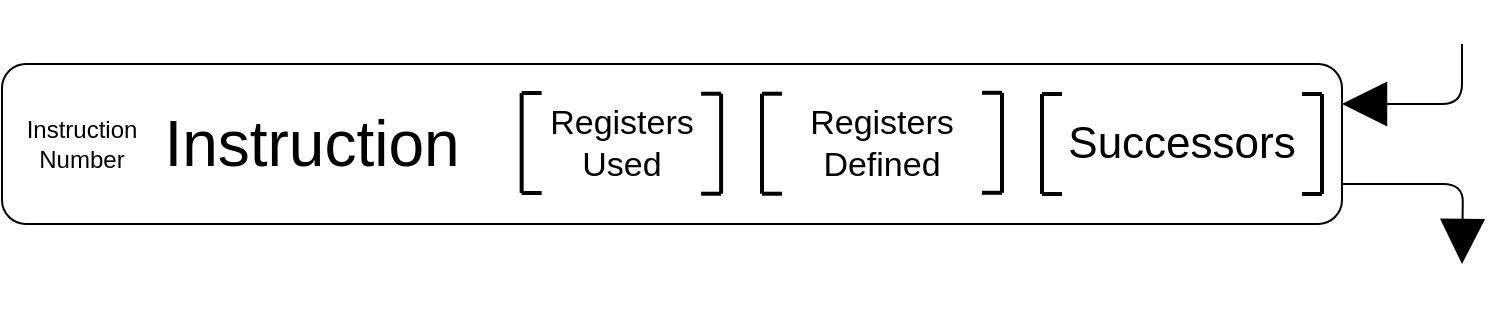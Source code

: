 <mxfile>
    <diagram id="mKeDk5Znd0mfg3aXGU9M" name="Page-1">
        <mxGraphModel dx="1053" dy="643" grid="1" gridSize="10" guides="1" tooltips="1" connect="1" arrows="1" fold="1" page="1" pageScale="1" pageWidth="850" pageHeight="1100" math="0" shadow="0">
            <root>
                <mxCell id="0"/>
                <mxCell id="1" parent="0"/>
                <mxCell id="50" style="edgeStyle=orthogonalEdgeStyle;html=1;exitX=1;exitY=0.75;exitDx=0;exitDy=0;fontSize=32;endArrow=block;endFill=1;endSize=20;" edge="1" parent="1" source="3">
                    <mxGeometry relative="1" as="geometry">
                        <mxPoint x="820" y="140" as="targetPoint"/>
                    </mxGeometry>
                </mxCell>
                <mxCell id="3" value="" style="rounded=1;whiteSpace=wrap;html=1;strokeColor=#000000;" vertex="1" parent="1">
                    <mxGeometry x="90" y="40" width="670" height="80" as="geometry"/>
                </mxCell>
                <mxCell id="7" value="Registers&lt;br style=&quot;font-size: 17px;&quot;&gt;Defined" style="text;html=1;strokeColor=none;fillColor=none;align=center;verticalAlign=middle;whiteSpace=wrap;rounded=0;fontSize=17;" vertex="1" parent="1">
                    <mxGeometry x="480" y="65" width="100" height="30" as="geometry"/>
                </mxCell>
                <mxCell id="8" value="Successors" style="text;html=1;strokeColor=none;fillColor=none;align=center;verticalAlign=middle;whiteSpace=wrap;rounded=0;fontSize=22;" vertex="1" parent="1">
                    <mxGeometry x="650" y="65" width="60" height="30" as="geometry"/>
                </mxCell>
                <mxCell id="29" value="Registers&lt;br style=&quot;font-size: 17px&quot;&gt;Used" style="text;html=1;strokeColor=none;fillColor=none;align=center;verticalAlign=middle;whiteSpace=wrap;rounded=0;fontSize=17;" vertex="1" parent="1">
                    <mxGeometry x="349.83" y="64.67" width="100" height="30" as="geometry"/>
                </mxCell>
                <mxCell id="48" value="Instruction" style="text;html=1;strokeColor=none;fillColor=none;align=center;verticalAlign=middle;whiteSpace=wrap;rounded=0;fontSize=32;" vertex="1" parent="1">
                    <mxGeometry x="150" y="64.67" width="190" height="30" as="geometry"/>
                </mxCell>
                <mxCell id="51" style="edgeStyle=orthogonalEdgeStyle;html=1;fontSize=32;endArrow=block;endFill=1;endSize=20;entryX=1;entryY=0.25;entryDx=0;entryDy=0;" edge="1" parent="1" target="3">
                    <mxGeometry relative="1" as="geometry">
                        <mxPoint x="830" y="110" as="targetPoint"/>
                        <mxPoint x="820" y="30" as="sourcePoint"/>
                        <Array as="points">
                            <mxPoint x="820" y="60"/>
                        </Array>
                    </mxGeometry>
                </mxCell>
                <mxCell id="22" value="" style="endArrow=none;html=1;strokeWidth=2;" edge="1" parent="1">
                    <mxGeometry width="50" height="50" relative="1" as="geometry">
                        <mxPoint x="750" y="105" as="sourcePoint"/>
                        <mxPoint x="750" y="55" as="targetPoint"/>
                    </mxGeometry>
                </mxCell>
                <mxCell id="23" value="" style="endArrow=none;html=1;strokeWidth=2;" edge="1" parent="1">
                    <mxGeometry width="50" height="50" relative="1" as="geometry">
                        <mxPoint x="750" y="105" as="sourcePoint"/>
                        <mxPoint x="740" y="105" as="targetPoint"/>
                    </mxGeometry>
                </mxCell>
                <mxCell id="24" value="" style="endArrow=none;html=1;strokeWidth=2;" edge="1" parent="1">
                    <mxGeometry width="50" height="50" relative="1" as="geometry">
                        <mxPoint x="750" y="55" as="sourcePoint"/>
                        <mxPoint x="740" y="55" as="targetPoint"/>
                    </mxGeometry>
                </mxCell>
                <mxCell id="18" value="" style="endArrow=none;html=1;strokeWidth=2;" edge="1" parent="1">
                    <mxGeometry width="50" height="50" relative="1" as="geometry">
                        <mxPoint x="610" y="105" as="sourcePoint"/>
                        <mxPoint x="610" y="55" as="targetPoint"/>
                    </mxGeometry>
                </mxCell>
                <mxCell id="19" value="" style="endArrow=none;html=1;strokeWidth=2;" edge="1" parent="1">
                    <mxGeometry width="50" height="50" relative="1" as="geometry">
                        <mxPoint x="620" y="105" as="sourcePoint"/>
                        <mxPoint x="610" y="105" as="targetPoint"/>
                    </mxGeometry>
                </mxCell>
                <mxCell id="20" value="" style="endArrow=none;html=1;strokeWidth=2;" edge="1" parent="1">
                    <mxGeometry width="50" height="50" relative="1" as="geometry">
                        <mxPoint x="620" y="55" as="sourcePoint"/>
                        <mxPoint x="610" y="55" as="targetPoint"/>
                    </mxGeometry>
                </mxCell>
                <mxCell id="53" value="" style="endArrow=none;html=1;strokeWidth=2;" edge="1" parent="1">
                    <mxGeometry width="50" height="50" relative="1" as="geometry">
                        <mxPoint x="470" y="104.86" as="sourcePoint"/>
                        <mxPoint x="470" y="54.86" as="targetPoint"/>
                    </mxGeometry>
                </mxCell>
                <mxCell id="54" value="" style="endArrow=none;html=1;strokeWidth=2;" edge="1" parent="1">
                    <mxGeometry width="50" height="50" relative="1" as="geometry">
                        <mxPoint x="480" y="104.86" as="sourcePoint"/>
                        <mxPoint x="470" y="104.86" as="targetPoint"/>
                    </mxGeometry>
                </mxCell>
                <mxCell id="55" value="" style="endArrow=none;html=1;strokeWidth=2;" edge="1" parent="1">
                    <mxGeometry width="50" height="50" relative="1" as="geometry">
                        <mxPoint x="480" y="54.86" as="sourcePoint"/>
                        <mxPoint x="470" y="54.86" as="targetPoint"/>
                    </mxGeometry>
                </mxCell>
                <mxCell id="56" value="" style="endArrow=none;html=1;strokeWidth=2;" edge="1" parent="1">
                    <mxGeometry width="50" height="50" relative="1" as="geometry">
                        <mxPoint x="590" y="104.39" as="sourcePoint"/>
                        <mxPoint x="590" y="54.39" as="targetPoint"/>
                    </mxGeometry>
                </mxCell>
                <mxCell id="57" value="" style="endArrow=none;html=1;strokeWidth=2;" edge="1" parent="1">
                    <mxGeometry width="50" height="50" relative="1" as="geometry">
                        <mxPoint x="590" y="104.39" as="sourcePoint"/>
                        <mxPoint x="580" y="104.39" as="targetPoint"/>
                    </mxGeometry>
                </mxCell>
                <mxCell id="58" value="" style="endArrow=none;html=1;strokeWidth=2;" edge="1" parent="1">
                    <mxGeometry width="50" height="50" relative="1" as="geometry">
                        <mxPoint x="590" y="54.39" as="sourcePoint"/>
                        <mxPoint x="580" y="54.39" as="targetPoint"/>
                    </mxGeometry>
                </mxCell>
                <mxCell id="59" value="" style="endArrow=none;html=1;strokeWidth=2;" edge="1" parent="1">
                    <mxGeometry width="50" height="50" relative="1" as="geometry">
                        <mxPoint x="349.83" y="104.5" as="sourcePoint"/>
                        <mxPoint x="349.83" y="54.5" as="targetPoint"/>
                    </mxGeometry>
                </mxCell>
                <mxCell id="60" value="" style="endArrow=none;html=1;strokeWidth=2;" edge="1" parent="1">
                    <mxGeometry width="50" height="50" relative="1" as="geometry">
                        <mxPoint x="359.83" y="104.5" as="sourcePoint"/>
                        <mxPoint x="349.83" y="104.5" as="targetPoint"/>
                    </mxGeometry>
                </mxCell>
                <mxCell id="61" value="" style="endArrow=none;html=1;strokeWidth=2;" edge="1" parent="1">
                    <mxGeometry width="50" height="50" relative="1" as="geometry">
                        <mxPoint x="359.83" y="54.5" as="sourcePoint"/>
                        <mxPoint x="349.83" y="54.5" as="targetPoint"/>
                    </mxGeometry>
                </mxCell>
                <mxCell id="62" value="" style="endArrow=none;html=1;strokeWidth=2;" edge="1" parent="1">
                    <mxGeometry width="50" height="50" relative="1" as="geometry">
                        <mxPoint x="449.55" y="104.86" as="sourcePoint"/>
                        <mxPoint x="449.55" y="54.86" as="targetPoint"/>
                    </mxGeometry>
                </mxCell>
                <mxCell id="63" value="" style="endArrow=none;html=1;strokeWidth=2;" edge="1" parent="1">
                    <mxGeometry width="50" height="50" relative="1" as="geometry">
                        <mxPoint x="449.55" y="104.86" as="sourcePoint"/>
                        <mxPoint x="439.55" y="104.86" as="targetPoint"/>
                    </mxGeometry>
                </mxCell>
                <mxCell id="64" value="" style="endArrow=none;html=1;strokeWidth=2;" edge="1" parent="1">
                    <mxGeometry width="50" height="50" relative="1" as="geometry">
                        <mxPoint x="449.55" y="54.86" as="sourcePoint"/>
                        <mxPoint x="439.55" y="54.86" as="targetPoint"/>
                    </mxGeometry>
                </mxCell>
                <mxCell id="65" value="Instruction&lt;br style=&quot;font-size: 12px;&quot;&gt;Number" style="text;html=1;strokeColor=none;fillColor=none;align=center;verticalAlign=middle;whiteSpace=wrap;rounded=0;fontSize=12;" vertex="1" parent="1">
                    <mxGeometry x="100" y="64.67" width="60" height="30" as="geometry"/>
                </mxCell>
            </root>
        </mxGraphModel>
    </diagram>
</mxfile>